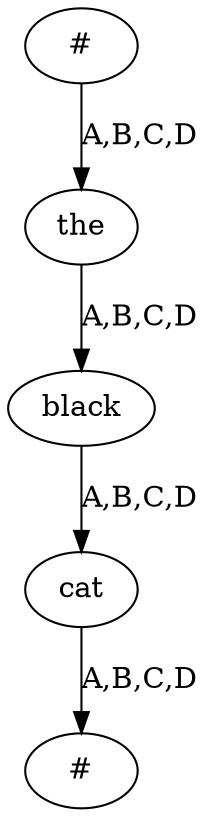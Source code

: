 digraph G {
  1 [label = "#"];
  2 [label = "#"];
  3 [label = "the"];
  4 [label = "black"];
  5 [label = "cat"];
  1 -> 3 [label = "A,B,C,D"];
  3 -> 4 [label = "A,B,C,D"];
  4 -> 5 [label = "A,B,C,D"];
  5 -> 2 [label = "A,B,C,D"];
}
